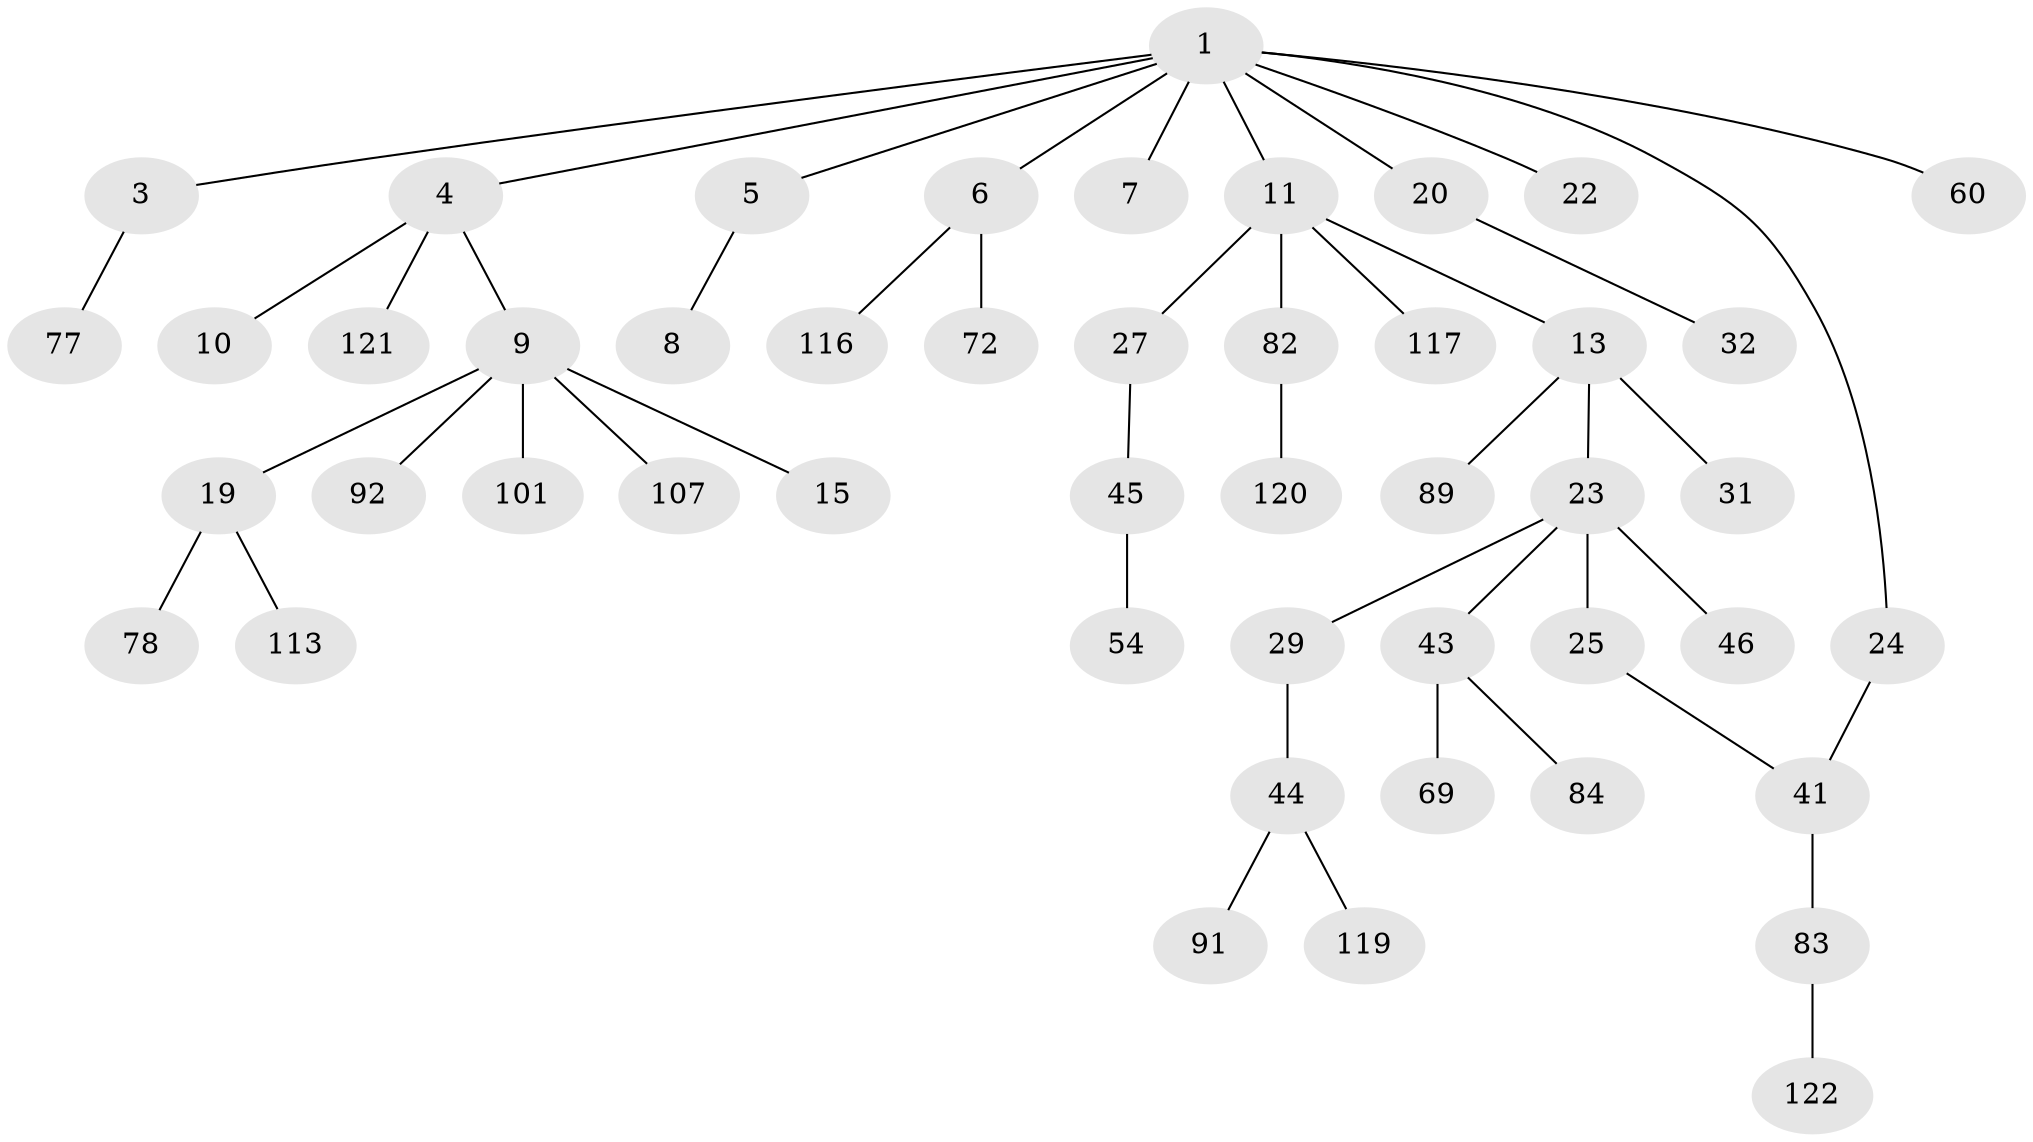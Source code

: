 // original degree distribution, {5: 0.06557377049180328, 7: 0.00819672131147541, 2: 0.23770491803278687, 1: 0.5081967213114754, 4: 0.09016393442622951, 3: 0.09016393442622951}
// Generated by graph-tools (version 1.1) at 2025/16/03/04/25 18:16:49]
// undirected, 48 vertices, 48 edges
graph export_dot {
graph [start="1"]
  node [color=gray90,style=filled];
  1 [super="+2"];
  3;
  4 [super="+61+39"];
  5;
  6 [super="+98+68+16+53"];
  7;
  8;
  9 [super="+14+37+38"];
  10 [super="+57"];
  11 [super="+12+18"];
  13 [super="+50"];
  15;
  19 [super="+63+111+21+74"];
  20 [super="+62+48+42"];
  22 [super="+71"];
  23 [super="+26+51+36"];
  24 [super="+75+87+33"];
  25 [super="+88"];
  27 [super="+30+35+66"];
  29 [super="+47+76"];
  31;
  32 [super="+70"];
  41 [super="+55"];
  43 [super="+80+49"];
  44 [super="+59+81+90"];
  45 [super="+52"];
  46;
  54 [super="+93"];
  60;
  69;
  72;
  77;
  78;
  82 [super="+96+112"];
  83 [super="+99+109+95"];
  84;
  89;
  91;
  92;
  101;
  107;
  113;
  116;
  117;
  119;
  120;
  121;
  122;
  1 -- 4;
  1 -- 5;
  1 -- 6;
  1 -- 11;
  1 -- 3;
  1 -- 20;
  1 -- 22;
  1 -- 7;
  1 -- 24;
  1 -- 60;
  3 -- 77;
  4 -- 9;
  4 -- 10;
  4 -- 121;
  5 -- 8;
  6 -- 72;
  6 -- 116;
  9 -- 19;
  9 -- 107;
  9 -- 92;
  9 -- 15;
  9 -- 101;
  11 -- 13;
  11 -- 27;
  11 -- 82;
  11 -- 117;
  13 -- 23;
  13 -- 31;
  13 -- 89;
  19 -- 78;
  19 -- 113;
  20 -- 32;
  23 -- 25;
  23 -- 43;
  23 -- 29;
  23 -- 46;
  24 -- 41;
  25 -- 41;
  27 -- 45;
  29 -- 44;
  41 -- 83;
  43 -- 84;
  43 -- 69;
  44 -- 119;
  44 -- 91;
  45 -- 54;
  82 -- 120;
  83 -- 122;
}
